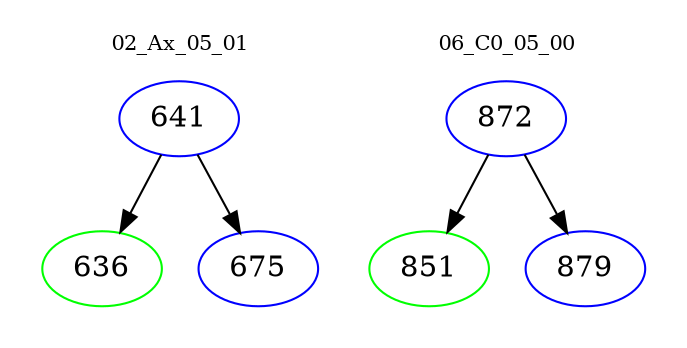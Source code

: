 digraph{
subgraph cluster_0 {
color = white
label = "02_Ax_05_01";
fontsize=10;
T0_641 [label="641", color="blue"]
T0_641 -> T0_636 [color="black"]
T0_636 [label="636", color="green"]
T0_641 -> T0_675 [color="black"]
T0_675 [label="675", color="blue"]
}
subgraph cluster_1 {
color = white
label = "06_C0_05_00";
fontsize=10;
T1_872 [label="872", color="blue"]
T1_872 -> T1_851 [color="black"]
T1_851 [label="851", color="green"]
T1_872 -> T1_879 [color="black"]
T1_879 [label="879", color="blue"]
}
}
